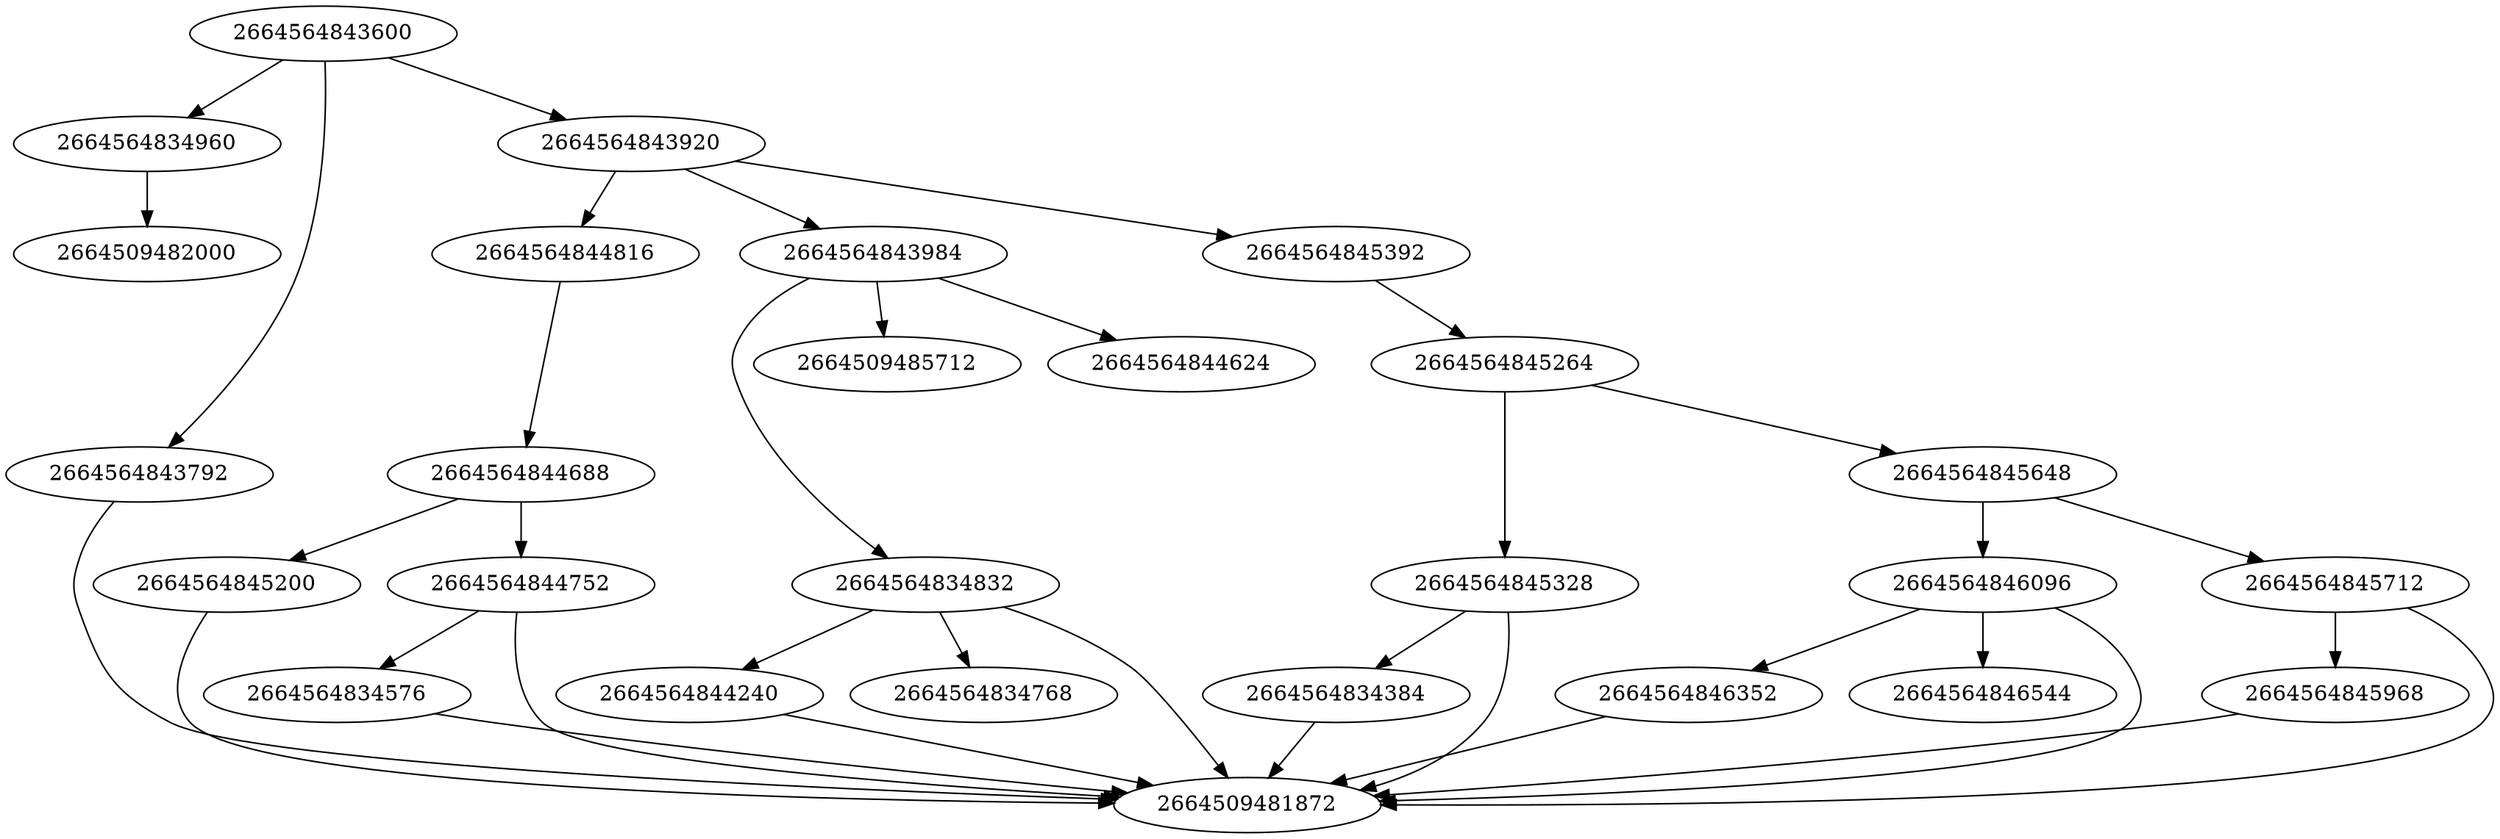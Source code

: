 strict digraph {
2664564834832 [type=Subscript];
2664509485712 [type=Eq];
2664564844816 [type=Expr];
2664564834576 [type=Name];
2664564846096 [type=Subscript];
2664564846352 [type=Name];
2664564845200 [type=Name];
2664564845328 [type=Attribute];
2664564834960 [type=Name];
2664564843792 [type=Name];
2664564844688 [type=Call];
2664564845712 [type=Attribute];
2664564845968 [type=Name];
2664564843984 [type=Compare];
2664564844752 [type=Attribute];
2664564846544 [type=Constant];
2664564844240 [type=Name];
2664564844624 [type=Constant];
2664564834768 [type=Constant];
2664564845264 [type=Call];
2664564845392 [type=Expr];
2664564834384 [type=Name];
2664564845648 [type=Call];
2664564843600 [type=For];
2664509481872 [type=Load];
2664509482000 [type=Store];
2664564843920 [type=If];
2664564834832 -> 2664564844240;
2664564834832 -> 2664564834768;
2664564834832 -> 2664509481872;
2664564844816 -> 2664564844688;
2664564834576 -> 2664509481872;
2664564846096 -> 2664564846352;
2664564846096 -> 2664564846544;
2664564846096 -> 2664509481872;
2664564846352 -> 2664509481872;
2664564845200 -> 2664509481872;
2664564845328 -> 2664564834384;
2664564845328 -> 2664509481872;
2664564834960 -> 2664509482000;
2664564843792 -> 2664509481872;
2664564844688 -> 2664564844752;
2664564844688 -> 2664564845200;
2664564845712 -> 2664564845968;
2664564845712 -> 2664509481872;
2664564845968 -> 2664509481872;
2664564843984 -> 2664564834832;
2664564843984 -> 2664509485712;
2664564843984 -> 2664564844624;
2664564844752 -> 2664564834576;
2664564844752 -> 2664509481872;
2664564844240 -> 2664509481872;
2664564845264 -> 2664564845328;
2664564845264 -> 2664564845648;
2664564845392 -> 2664564845264;
2664564834384 -> 2664509481872;
2664564845648 -> 2664564845712;
2664564845648 -> 2664564846096;
2664564843600 -> 2664564834960;
2664564843600 -> 2664564843792;
2664564843600 -> 2664564843920;
2664564843920 -> 2664564843984;
2664564843920 -> 2664564844816;
2664564843920 -> 2664564845392;
}
